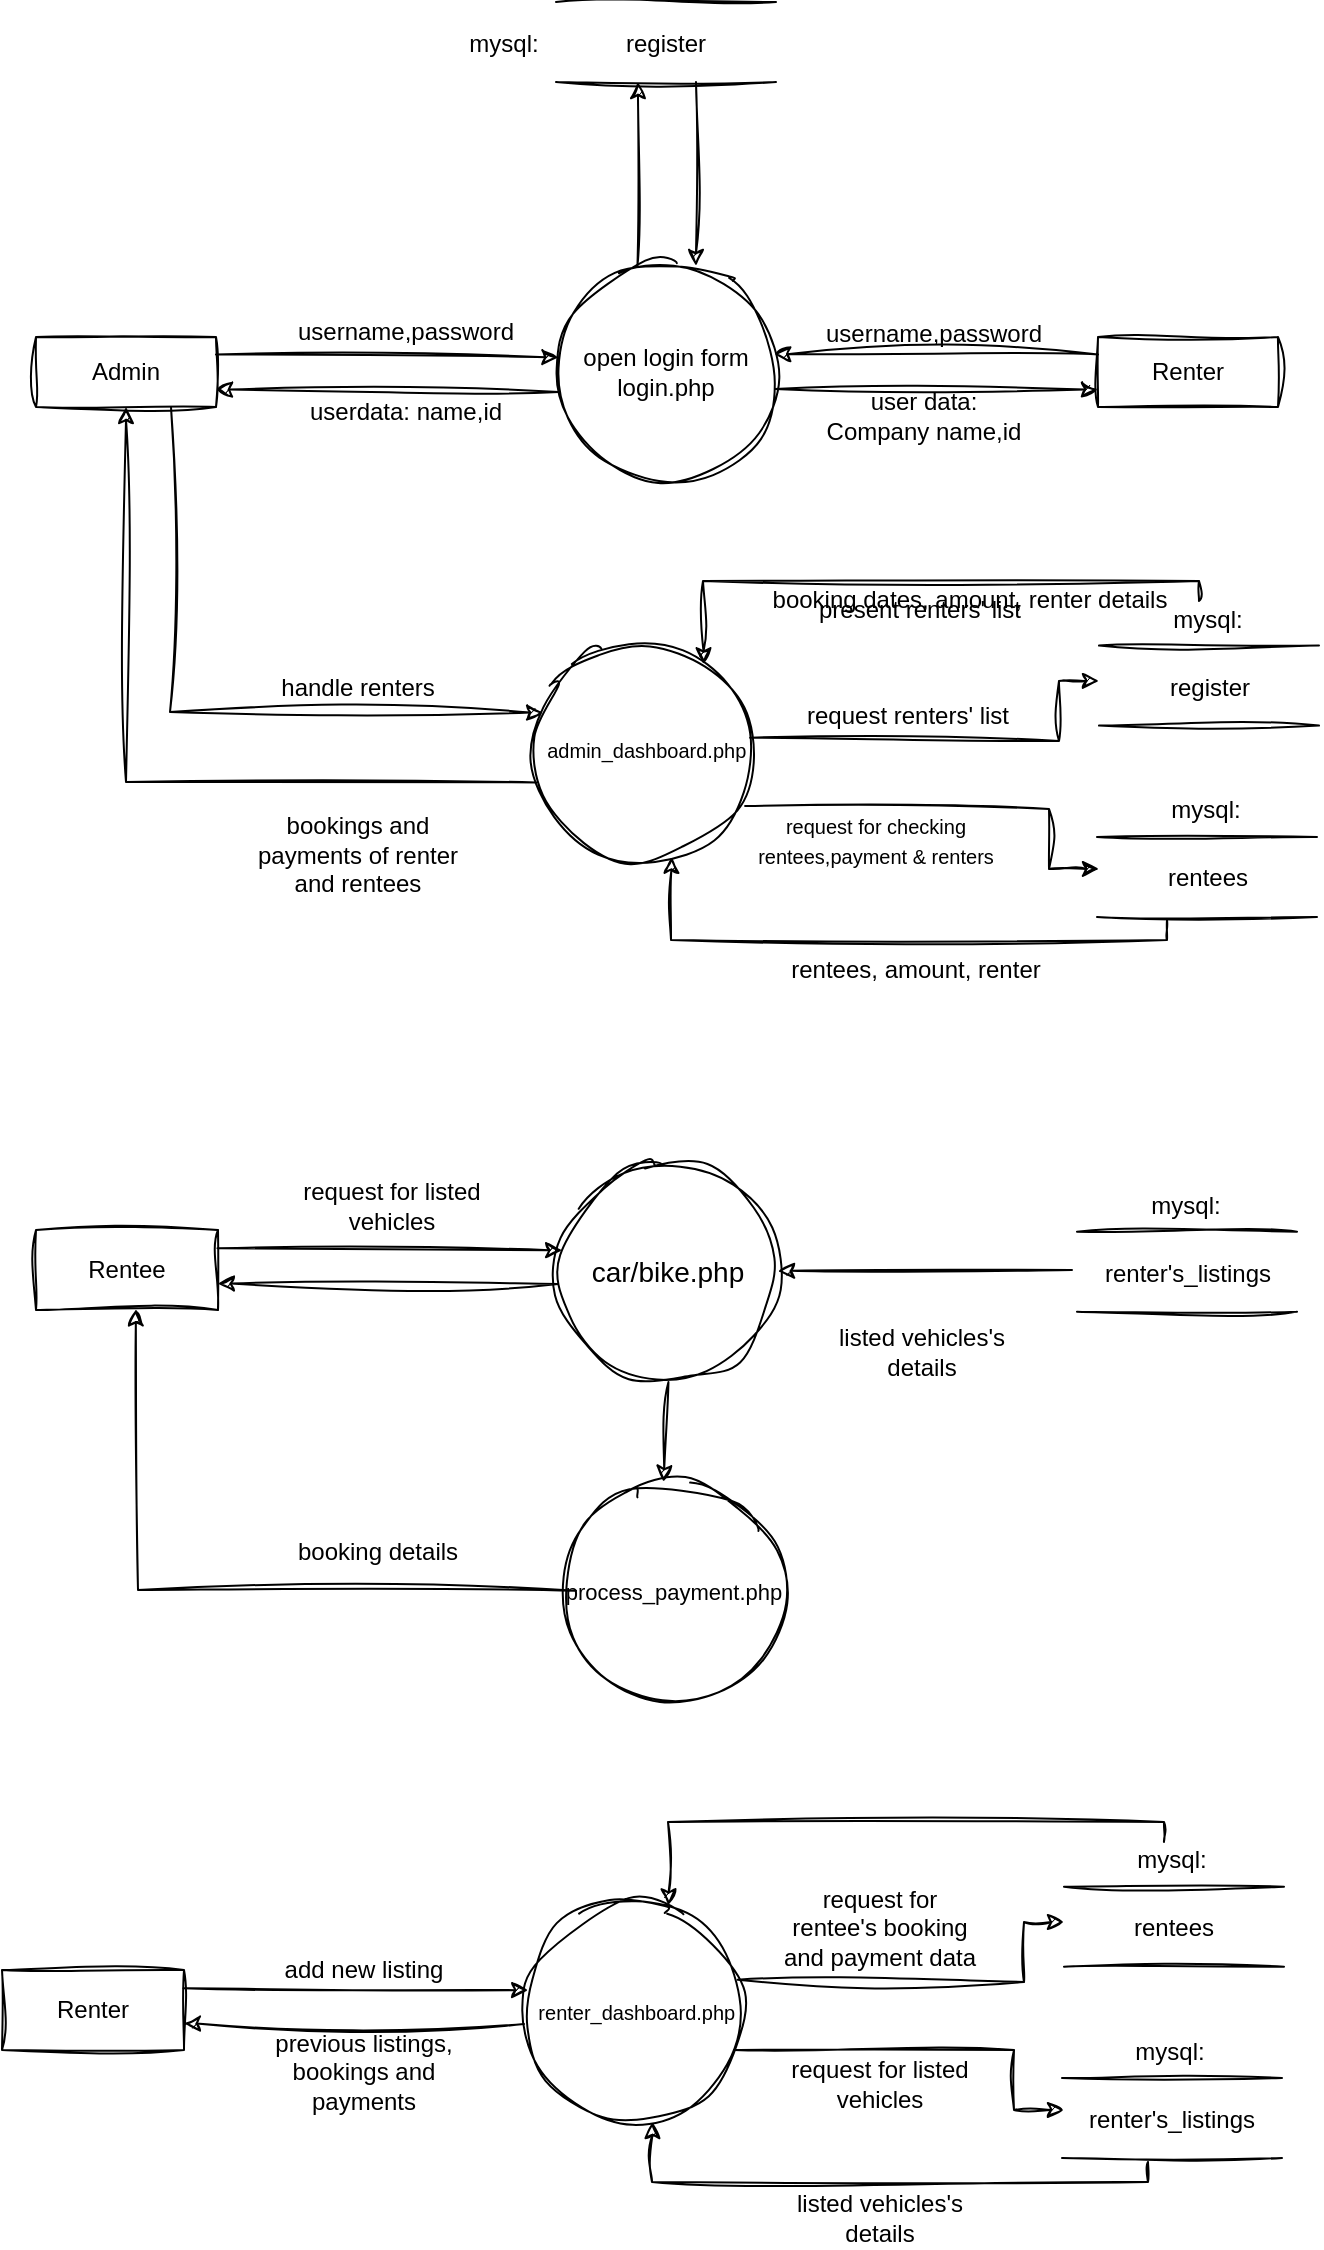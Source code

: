 <mxfile version="22.0.4" type="github">
  <diagram name="Page-1" id="Nq0isPCs4g1FgNZa7CM_">
    <mxGraphModel dx="2100" dy="1124" grid="1" gridSize="10" guides="1" tooltips="1" connect="1" arrows="1" fold="1" page="1" pageScale="1" pageWidth="1169" pageHeight="827" math="0" shadow="0">
      <root>
        <mxCell id="0" />
        <mxCell id="1" parent="0" />
        <mxCell id="dllK3asZT1ui3LCHnfqZ-1" value="Admin" style="rounded=0;whiteSpace=wrap;html=1;sketch=1;curveFitting=1;jiggle=2;" parent="1" vertex="1">
          <mxGeometry x="309" y="187.5" width="90" height="35" as="geometry" />
        </mxCell>
        <mxCell id="dllK3asZT1ui3LCHnfqZ-2" value="open login form&lt;br&gt;login.php" style="ellipse;whiteSpace=wrap;html=1;aspect=fixed;sketch=1;curveFitting=1;jiggle=2;" parent="1" vertex="1">
          <mxGeometry x="569" y="150" width="110" height="110" as="geometry" />
        </mxCell>
        <mxCell id="dllK3asZT1ui3LCHnfqZ-3" value="" style="endArrow=none;html=1;rounded=0;sketch=1;curveFitting=1;jiggle=2;" parent="1" edge="1">
          <mxGeometry width="50" height="50" relative="1" as="geometry">
            <mxPoint x="569" y="20" as="sourcePoint" />
            <mxPoint x="679" y="20" as="targetPoint" />
          </mxGeometry>
        </mxCell>
        <mxCell id="dllK3asZT1ui3LCHnfqZ-4" value="" style="endArrow=none;html=1;rounded=0;sketch=1;curveFitting=1;jiggle=2;" parent="1" edge="1">
          <mxGeometry width="50" height="50" relative="1" as="geometry">
            <mxPoint x="569" y="60" as="sourcePoint" />
            <mxPoint x="679" y="60" as="targetPoint" />
          </mxGeometry>
        </mxCell>
        <mxCell id="dllK3asZT1ui3LCHnfqZ-5" value="" style="endArrow=classic;html=1;rounded=0;exitX=1;exitY=0.25;exitDx=0;exitDy=0;entryX=0.011;entryY=0.433;entryDx=0;entryDy=0;entryPerimeter=0;sketch=1;curveFitting=1;jiggle=2;" parent="1" source="dllK3asZT1ui3LCHnfqZ-1" target="dllK3asZT1ui3LCHnfqZ-2" edge="1">
          <mxGeometry width="50" height="50" relative="1" as="geometry">
            <mxPoint x="559" y="240" as="sourcePoint" />
            <mxPoint x="609" y="190" as="targetPoint" />
          </mxGeometry>
        </mxCell>
        <mxCell id="dllK3asZT1ui3LCHnfqZ-6" value="" style="endArrow=classic;html=1;rounded=0;exitX=0.013;exitY=0.591;exitDx=0;exitDy=0;entryX=1;entryY=0.75;entryDx=0;entryDy=0;exitPerimeter=0;sketch=1;curveFitting=1;jiggle=2;" parent="1" source="dllK3asZT1ui3LCHnfqZ-2" target="dllK3asZT1ui3LCHnfqZ-1" edge="1">
          <mxGeometry width="50" height="50" relative="1" as="geometry">
            <mxPoint x="580" y="206" as="sourcePoint" />
            <mxPoint x="409" y="208" as="targetPoint" />
          </mxGeometry>
        </mxCell>
        <mxCell id="dllK3asZT1ui3LCHnfqZ-7" value="" style="endArrow=classic;html=1;rounded=0;exitX=0.343;exitY=0.017;exitDx=0;exitDy=0;exitPerimeter=0;sketch=1;curveFitting=1;jiggle=2;" parent="1" edge="1">
          <mxGeometry width="50" height="50" relative="1" as="geometry">
            <mxPoint x="609.73" y="151.87" as="sourcePoint" />
            <mxPoint x="610" y="60" as="targetPoint" />
          </mxGeometry>
        </mxCell>
        <mxCell id="dllK3asZT1ui3LCHnfqZ-8" value="" style="endArrow=classic;html=1;rounded=0;exitX=0.343;exitY=0.017;exitDx=0;exitDy=0;exitPerimeter=0;sketch=1;curveFitting=1;jiggle=2;" parent="1" edge="1">
          <mxGeometry width="50" height="50" relative="1" as="geometry">
            <mxPoint x="639" y="60.0" as="sourcePoint" />
            <mxPoint x="639" y="152.0" as="targetPoint" />
          </mxGeometry>
        </mxCell>
        <mxCell id="dllK3asZT1ui3LCHnfqZ-9" value="username,password" style="text;html=1;strokeColor=none;fillColor=none;align=center;verticalAlign=middle;whiteSpace=wrap;rounded=0;sketch=1;curveFitting=1;jiggle=2;" parent="1" vertex="1">
          <mxGeometry x="439" y="170" width="110" height="30" as="geometry" />
        </mxCell>
        <mxCell id="dllK3asZT1ui3LCHnfqZ-10" value="userdata: name,id" style="text;html=1;strokeColor=none;fillColor=none;align=center;verticalAlign=middle;whiteSpace=wrap;rounded=0;sketch=1;curveFitting=1;jiggle=2;" parent="1" vertex="1">
          <mxGeometry x="439" y="210" width="110" height="30" as="geometry" />
        </mxCell>
        <mxCell id="dllK3asZT1ui3LCHnfqZ-11" value="mysql:" style="text;html=1;strokeColor=none;fillColor=none;align=center;verticalAlign=middle;whiteSpace=wrap;rounded=0;sketch=1;curveFitting=1;jiggle=2;" parent="1" vertex="1">
          <mxGeometry x="513" y="26" width="60" height="30" as="geometry" />
        </mxCell>
        <mxCell id="dllK3asZT1ui3LCHnfqZ-12" value="register" style="text;html=1;strokeColor=none;fillColor=none;align=center;verticalAlign=middle;whiteSpace=wrap;rounded=0;sketch=1;curveFitting=1;jiggle=2;" parent="1" vertex="1">
          <mxGeometry x="594" y="26" width="60" height="30" as="geometry" />
        </mxCell>
        <mxCell id="dllK3asZT1ui3LCHnfqZ-13" value="Renter" style="rounded=0;whiteSpace=wrap;html=1;sketch=1;curveFitting=1;jiggle=2;" parent="1" vertex="1">
          <mxGeometry x="840" y="187.5" width="90" height="35" as="geometry" />
        </mxCell>
        <mxCell id="dllK3asZT1ui3LCHnfqZ-17" value="" style="endArrow=classic;html=1;rounded=0;exitX=0;exitY=0.25;exitDx=0;exitDy=0;entryX=0.992;entryY=0.419;entryDx=0;entryDy=0;entryPerimeter=0;sketch=1;curveFitting=1;jiggle=2;" parent="1" source="dllK3asZT1ui3LCHnfqZ-13" target="dllK3asZT1ui3LCHnfqZ-2" edge="1">
          <mxGeometry width="50" height="50" relative="1" as="geometry">
            <mxPoint x="559" y="550" as="sourcePoint" />
            <mxPoint x="609" y="500" as="targetPoint" />
          </mxGeometry>
        </mxCell>
        <mxCell id="dllK3asZT1ui3LCHnfqZ-18" value="" style="endArrow=classic;html=1;rounded=0;entryX=0;entryY=0.75;entryDx=0;entryDy=0;exitX=0.995;exitY=0.577;exitDx=0;exitDy=0;exitPerimeter=0;sketch=1;curveFitting=1;jiggle=2;" parent="1" source="dllK3asZT1ui3LCHnfqZ-2" target="dllK3asZT1ui3LCHnfqZ-13" edge="1">
          <mxGeometry width="50" height="50" relative="1" as="geometry">
            <mxPoint x="680" y="210" as="sourcePoint" />
            <mxPoint x="409" y="518" as="targetPoint" />
          </mxGeometry>
        </mxCell>
        <mxCell id="l28jz9vILIx-UigTFA-E-1" value="username,password" style="text;html=1;strokeColor=none;fillColor=none;align=center;verticalAlign=middle;whiteSpace=wrap;rounded=0;sketch=1;curveFitting=1;jiggle=2;" parent="1" vertex="1">
          <mxGeometry x="708" y="171" width="100" height="30" as="geometry" />
        </mxCell>
        <mxCell id="l28jz9vILIx-UigTFA-E-3" value="user data: Company name,id" style="text;html=1;strokeColor=none;fillColor=none;align=center;verticalAlign=middle;whiteSpace=wrap;rounded=0;sketch=1;curveFitting=1;jiggle=2;" parent="1" vertex="1">
          <mxGeometry x="698" y="212" width="110" height="30" as="geometry" />
        </mxCell>
        <mxCell id="l28jz9vILIx-UigTFA-E-4" value="Renter" style="rounded=0;whiteSpace=wrap;html=1;sketch=1;curveFitting=1;jiggle=2;" parent="1" vertex="1">
          <mxGeometry x="292" y="1004" width="91" height="40" as="geometry" />
        </mxCell>
        <mxCell id="l28jz9vILIx-UigTFA-E-5" value="&lt;font style=&quot;font-size: 10px;&quot;&gt;&amp;nbsp;renter_dashboard.php&lt;/font&gt;" style="ellipse;whiteSpace=wrap;html=1;aspect=fixed;sketch=1;curveFitting=1;jiggle=2;" parent="1" vertex="1">
          <mxGeometry x="553" y="970" width="110" height="110" as="geometry" />
        </mxCell>
        <mxCell id="l28jz9vILIx-UigTFA-E-6" value="" style="endArrow=classic;html=1;rounded=0;exitX=0.013;exitY=0.591;exitDx=0;exitDy=0;exitPerimeter=0;entryX=0.999;entryY=0.67;entryDx=0;entryDy=0;entryPerimeter=0;sketch=1;curveFitting=1;jiggle=2;" parent="1" target="l28jz9vILIx-UigTFA-E-4" edge="1">
          <mxGeometry width="50" height="50" relative="1" as="geometry">
            <mxPoint x="553" y="1031" as="sourcePoint" />
            <mxPoint x="384" y="1031" as="targetPoint" />
          </mxGeometry>
        </mxCell>
        <mxCell id="l28jz9vILIx-UigTFA-E-7" value="" style="endArrow=classic;html=1;rounded=0;exitX=0.997;exitY=0.229;exitDx=0;exitDy=0;exitPerimeter=0;entryX=0.019;entryY=0.401;entryDx=0;entryDy=0;entryPerimeter=0;sketch=1;curveFitting=1;jiggle=2;" parent="1" source="l28jz9vILIx-UigTFA-E-4" target="l28jz9vILIx-UigTFA-E-5" edge="1">
          <mxGeometry width="50" height="50" relative="1" as="geometry">
            <mxPoint x="383" y="1011" as="sourcePoint" />
            <mxPoint x="554" y="1010" as="targetPoint" />
          </mxGeometry>
        </mxCell>
        <mxCell id="l28jz9vILIx-UigTFA-E-8" value="add new listing" style="text;html=1;strokeColor=none;fillColor=none;align=center;verticalAlign=middle;whiteSpace=wrap;rounded=0;sketch=1;curveFitting=1;jiggle=2;" parent="1" vertex="1">
          <mxGeometry x="423" y="989" width="100" height="30" as="geometry" />
        </mxCell>
        <mxCell id="l28jz9vILIx-UigTFA-E-9" value="previous listings,&lt;br&gt;bookings and payments" style="text;html=1;strokeColor=none;fillColor=none;align=center;verticalAlign=middle;whiteSpace=wrap;rounded=0;sketch=1;curveFitting=1;jiggle=2;" parent="1" vertex="1">
          <mxGeometry x="423" y="1040" width="100" height="30" as="geometry" />
        </mxCell>
        <mxCell id="l28jz9vILIx-UigTFA-E-10" value="&lt;font style=&quot;font-size: 10px;&quot;&gt;&amp;nbsp;admin_dashboard.php&lt;/font&gt;" style="ellipse;whiteSpace=wrap;html=1;aspect=fixed;sketch=1;curveFitting=1;jiggle=2;" parent="1" vertex="1">
          <mxGeometry x="557.5" y="339" width="110" height="110" as="geometry" />
        </mxCell>
        <mxCell id="l28jz9vILIx-UigTFA-E-12" value="" style="endArrow=classic;html=1;rounded=0;exitX=0.013;exitY=0.591;exitDx=0;exitDy=0;exitPerimeter=0;sketch=1;curveFitting=1;jiggle=2;entryX=0.5;entryY=1;entryDx=0;entryDy=0;" parent="1" target="dllK3asZT1ui3LCHnfqZ-1" edge="1">
          <mxGeometry width="50" height="50" relative="1" as="geometry">
            <mxPoint x="559.05" y="410.2" as="sourcePoint" />
            <mxPoint x="250" y="410" as="targetPoint" />
            <Array as="points">
              <mxPoint x="354" y="410" />
            </Array>
          </mxGeometry>
        </mxCell>
        <mxCell id="l28jz9vILIx-UigTFA-E-13" value="handle renters" style="text;html=1;strokeColor=none;fillColor=none;align=center;verticalAlign=middle;whiteSpace=wrap;rounded=0;sketch=1;curveFitting=1;jiggle=2;" parent="1" vertex="1">
          <mxGeometry x="420" y="347.8" width="100" height="30" as="geometry" />
        </mxCell>
        <mxCell id="l28jz9vILIx-UigTFA-E-14" value="&lt;br&gt;bookings and payments of renter and rentees" style="text;html=1;strokeColor=none;fillColor=none;align=center;verticalAlign=middle;whiteSpace=wrap;rounded=0;sketch=1;curveFitting=1;jiggle=2;" parent="1" vertex="1">
          <mxGeometry x="415" y="423.5" width="110" height="30" as="geometry" />
        </mxCell>
        <mxCell id="l28jz9vILIx-UigTFA-E-15" value="" style="endArrow=classic;html=1;rounded=0;exitX=0.75;exitY=1;exitDx=0;exitDy=0;sketch=1;curveFitting=1;jiggle=2;entryX=0.046;entryY=0.33;entryDx=0;entryDy=0;entryPerimeter=0;" parent="1" source="dllK3asZT1ui3LCHnfqZ-1" edge="1" target="l28jz9vILIx-UigTFA-E-10">
          <mxGeometry width="50" height="50" relative="1" as="geometry">
            <mxPoint x="240" y="313.8" as="sourcePoint" />
            <mxPoint x="570" y="375" as="targetPoint" />
            <Array as="points">
              <mxPoint x="376" y="375" />
            </Array>
          </mxGeometry>
        </mxCell>
        <mxCell id="1g0i3YnjJMS6aiEu7ahx-1" value="" style="endArrow=none;html=1;rounded=0;sketch=1;curveFitting=1;jiggle=2;" parent="1" edge="1">
          <mxGeometry width="50" height="50" relative="1" as="geometry">
            <mxPoint x="823" y="962.33" as="sourcePoint" />
            <mxPoint x="933" y="962.33" as="targetPoint" />
          </mxGeometry>
        </mxCell>
        <mxCell id="1g0i3YnjJMS6aiEu7ahx-2" value="" style="endArrow=none;html=1;rounded=0;sketch=1;curveFitting=1;jiggle=2;" parent="1" edge="1">
          <mxGeometry width="50" height="50" relative="1" as="geometry">
            <mxPoint x="823" y="1002.33" as="sourcePoint" />
            <mxPoint x="933" y="1002.33" as="targetPoint" />
          </mxGeometry>
        </mxCell>
        <mxCell id="1g0i3YnjJMS6aiEu7ahx-3" value="mysql:" style="text;html=1;strokeColor=none;fillColor=none;align=center;verticalAlign=middle;whiteSpace=wrap;rounded=0;sketch=1;curveFitting=1;jiggle=2;" parent="1" vertex="1">
          <mxGeometry x="847" y="934.33" width="60" height="30" as="geometry" />
        </mxCell>
        <mxCell id="1g0i3YnjJMS6aiEu7ahx-4" value="rentees" style="text;html=1;strokeColor=none;fillColor=none;align=center;verticalAlign=middle;whiteSpace=wrap;rounded=0;sketch=1;curveFitting=1;jiggle=2;" parent="1" vertex="1">
          <mxGeometry x="848" y="968.33" width="60" height="30" as="geometry" />
        </mxCell>
        <mxCell id="1g0i3YnjJMS6aiEu7ahx-5" value="" style="endArrow=none;html=1;rounded=0;sketch=1;curveFitting=1;jiggle=2;" parent="1" edge="1">
          <mxGeometry width="50" height="50" relative="1" as="geometry">
            <mxPoint x="822" y="1058" as="sourcePoint" />
            <mxPoint x="932" y="1058" as="targetPoint" />
          </mxGeometry>
        </mxCell>
        <mxCell id="1g0i3YnjJMS6aiEu7ahx-6" value="" style="endArrow=none;html=1;rounded=0;sketch=1;curveFitting=1;jiggle=2;" parent="1" edge="1">
          <mxGeometry width="50" height="50" relative="1" as="geometry">
            <mxPoint x="822" y="1098" as="sourcePoint" />
            <mxPoint x="932" y="1098" as="targetPoint" />
          </mxGeometry>
        </mxCell>
        <mxCell id="1g0i3YnjJMS6aiEu7ahx-7" value="mysql:" style="text;html=1;strokeColor=none;fillColor=none;align=center;verticalAlign=middle;whiteSpace=wrap;rounded=0;sketch=1;curveFitting=1;jiggle=2;" parent="1" vertex="1">
          <mxGeometry x="846" y="1030" width="60" height="30" as="geometry" />
        </mxCell>
        <mxCell id="1g0i3YnjJMS6aiEu7ahx-8" value="renter&#39;s_listings" style="text;html=1;strokeColor=none;fillColor=none;align=center;verticalAlign=middle;whiteSpace=wrap;rounded=0;sketch=1;curveFitting=1;jiggle=2;" parent="1" vertex="1">
          <mxGeometry x="847" y="1064" width="60" height="30" as="geometry" />
        </mxCell>
        <mxCell id="1g0i3YnjJMS6aiEu7ahx-9" value="" style="endArrow=classic;html=1;rounded=0;exitX=0.971;exitY=0.353;exitDx=0;exitDy=0;exitPerimeter=0;sketch=1;curveFitting=1;jiggle=2;" parent="1" source="l28jz9vILIx-UigTFA-E-5" edge="1">
          <mxGeometry width="50" height="50" relative="1" as="geometry">
            <mxPoint x="663" y="1010" as="sourcePoint" />
            <mxPoint x="823" y="980" as="targetPoint" />
            <Array as="points">
              <mxPoint x="803" y="1010" />
              <mxPoint x="803" y="980" />
            </Array>
          </mxGeometry>
        </mxCell>
        <mxCell id="1g0i3YnjJMS6aiEu7ahx-10" value="" style="endArrow=classic;html=1;rounded=0;sketch=1;curveFitting=1;jiggle=2;" parent="1" edge="1">
          <mxGeometry width="50" height="50" relative="1" as="geometry">
            <mxPoint x="658" y="1044" as="sourcePoint" />
            <mxPoint x="823" y="1074" as="targetPoint" />
            <Array as="points">
              <mxPoint x="798" y="1044" />
              <mxPoint x="798" y="1074" />
            </Array>
          </mxGeometry>
        </mxCell>
        <mxCell id="1g0i3YnjJMS6aiEu7ahx-11" value="" style="endArrow=classic;html=1;rounded=0;entryX=0.721;entryY=0.043;entryDx=0;entryDy=0;entryPerimeter=0;exitX=0.433;exitY=0.189;exitDx=0;exitDy=0;exitPerimeter=0;sketch=1;curveFitting=1;jiggle=2;" parent="1" source="1g0i3YnjJMS6aiEu7ahx-3" edge="1">
          <mxGeometry width="50" height="50" relative="1" as="geometry">
            <mxPoint x="846" y="950" as="sourcePoint" />
            <mxPoint x="625.31" y="971.69" as="targetPoint" />
            <Array as="points">
              <mxPoint x="873" y="930" />
              <mxPoint x="625" y="930" />
            </Array>
          </mxGeometry>
        </mxCell>
        <mxCell id="1g0i3YnjJMS6aiEu7ahx-12" value="" style="endArrow=classic;html=1;rounded=0;entryX=0.721;entryY=0.043;entryDx=0;entryDy=0;entryPerimeter=0;sketch=1;curveFitting=1;jiggle=2;" parent="1" edge="1">
          <mxGeometry width="50" height="50" relative="1" as="geometry">
            <mxPoint x="865" y="1100" as="sourcePoint" />
            <mxPoint x="617.31" y="1080.0" as="targetPoint" />
            <Array as="points">
              <mxPoint x="865" y="1110" />
              <mxPoint x="617" y="1110" />
            </Array>
          </mxGeometry>
        </mxCell>
        <mxCell id="1g0i3YnjJMS6aiEu7ahx-13" value="" style="endArrow=none;html=1;rounded=0;sketch=1;curveFitting=1;jiggle=2;" parent="1" edge="1">
          <mxGeometry width="50" height="50" relative="1" as="geometry">
            <mxPoint x="840.5" y="341.8" as="sourcePoint" />
            <mxPoint x="950.5" y="341.8" as="targetPoint" />
          </mxGeometry>
        </mxCell>
        <mxCell id="1g0i3YnjJMS6aiEu7ahx-14" value="" style="endArrow=none;html=1;rounded=0;sketch=1;curveFitting=1;jiggle=2;" parent="1" edge="1">
          <mxGeometry width="50" height="50" relative="1" as="geometry">
            <mxPoint x="840.5" y="381.8" as="sourcePoint" />
            <mxPoint x="950.5" y="381.8" as="targetPoint" />
          </mxGeometry>
        </mxCell>
        <mxCell id="1g0i3YnjJMS6aiEu7ahx-15" value="mysql:" style="text;html=1;strokeColor=none;fillColor=none;align=center;verticalAlign=middle;whiteSpace=wrap;rounded=0;sketch=1;curveFitting=1;jiggle=2;" parent="1" vertex="1">
          <mxGeometry x="864.5" y="313.8" width="60" height="30" as="geometry" />
        </mxCell>
        <mxCell id="1g0i3YnjJMS6aiEu7ahx-16" value="register" style="text;html=1;strokeColor=none;fillColor=none;align=center;verticalAlign=middle;whiteSpace=wrap;rounded=0;sketch=1;curveFitting=1;jiggle=2;" parent="1" vertex="1">
          <mxGeometry x="865.5" y="347.8" width="60" height="30" as="geometry" />
        </mxCell>
        <mxCell id="1g0i3YnjJMS6aiEu7ahx-17" value="" style="endArrow=none;html=1;rounded=0;sketch=1;curveFitting=1;jiggle=2;" parent="1" edge="1">
          <mxGeometry width="50" height="50" relative="1" as="geometry">
            <mxPoint x="839.5" y="437.47" as="sourcePoint" />
            <mxPoint x="949.5" y="437.47" as="targetPoint" />
          </mxGeometry>
        </mxCell>
        <mxCell id="1g0i3YnjJMS6aiEu7ahx-18" value="" style="endArrow=none;html=1;rounded=0;sketch=1;curveFitting=1;jiggle=2;" parent="1" edge="1">
          <mxGeometry width="50" height="50" relative="1" as="geometry">
            <mxPoint x="839.5" y="477.47" as="sourcePoint" />
            <mxPoint x="949.5" y="477.47" as="targetPoint" />
          </mxGeometry>
        </mxCell>
        <mxCell id="1g0i3YnjJMS6aiEu7ahx-19" value="mysql:" style="text;html=1;strokeColor=none;fillColor=none;align=center;verticalAlign=middle;whiteSpace=wrap;rounded=0;sketch=1;curveFitting=1;jiggle=2;" parent="1" vertex="1">
          <mxGeometry x="863.5" y="409.47" width="60" height="30" as="geometry" />
        </mxCell>
        <mxCell id="1g0i3YnjJMS6aiEu7ahx-20" value="rentees" style="text;html=1;strokeColor=none;fillColor=none;align=center;verticalAlign=middle;whiteSpace=wrap;rounded=0;sketch=1;curveFitting=1;jiggle=2;" parent="1" vertex="1">
          <mxGeometry x="864.5" y="443.47" width="60" height="30" as="geometry" />
        </mxCell>
        <mxCell id="1g0i3YnjJMS6aiEu7ahx-21" value="" style="endArrow=classic;html=1;rounded=0;exitX=0.987;exitY=0.444;exitDx=0;exitDy=0;exitPerimeter=0;sketch=1;curveFitting=1;jiggle=2;" parent="1" source="l28jz9vILIx-UigTFA-E-10" edge="1">
          <mxGeometry width="50" height="50" relative="1" as="geometry">
            <mxPoint x="677.5" y="388.47" as="sourcePoint" />
            <mxPoint x="840.5" y="359.47" as="targetPoint" />
            <Array as="points">
              <mxPoint x="820.5" y="389.47" />
              <mxPoint x="820.5" y="359.47" />
            </Array>
          </mxGeometry>
        </mxCell>
        <mxCell id="1g0i3YnjJMS6aiEu7ahx-22" value="" style="endArrow=classic;html=1;rounded=0;sketch=1;curveFitting=1;jiggle=2;exitX=0.964;exitY=0.755;exitDx=0;exitDy=0;exitPerimeter=0;" parent="1" source="l28jz9vILIx-UigTFA-E-10" edge="1">
          <mxGeometry width="50" height="50" relative="1" as="geometry">
            <mxPoint x="675.5" y="423.47" as="sourcePoint" />
            <mxPoint x="840.5" y="453.47" as="targetPoint" />
            <Array as="points">
              <mxPoint x="815.5" y="423.47" />
              <mxPoint x="815.5" y="453.47" />
            </Array>
          </mxGeometry>
        </mxCell>
        <mxCell id="1g0i3YnjJMS6aiEu7ahx-23" value="" style="endArrow=classic;html=1;rounded=0;entryX=0.721;entryY=0.043;entryDx=0;entryDy=0;entryPerimeter=0;exitX=0.433;exitY=0.189;exitDx=0;exitDy=0;exitPerimeter=0;sketch=1;curveFitting=1;jiggle=2;" parent="1" source="1g0i3YnjJMS6aiEu7ahx-15" edge="1">
          <mxGeometry width="50" height="50" relative="1" as="geometry">
            <mxPoint x="863.5" y="329.47" as="sourcePoint" />
            <mxPoint x="642.81" y="351.16" as="targetPoint" />
            <Array as="points">
              <mxPoint x="890.5" y="309.47" />
              <mxPoint x="642.5" y="309.47" />
            </Array>
          </mxGeometry>
        </mxCell>
        <mxCell id="1g0i3YnjJMS6aiEu7ahx-24" value="" style="endArrow=classic;html=1;rounded=0;entryX=0.63;entryY=0.985;entryDx=0;entryDy=0;entryPerimeter=0;sketch=1;curveFitting=1;jiggle=2;" parent="1" target="l28jz9vILIx-UigTFA-E-10" edge="1">
          <mxGeometry width="50" height="50" relative="1" as="geometry">
            <mxPoint x="874.5" y="479" as="sourcePoint" />
            <mxPoint x="626.81" y="459.0" as="targetPoint" />
            <Array as="points">
              <mxPoint x="874.5" y="489" />
              <mxPoint x="626.5" y="489" />
            </Array>
          </mxGeometry>
        </mxCell>
        <mxCell id="1g0i3YnjJMS6aiEu7ahx-25" value="request for rentee&#39;s booking and payment data" style="text;html=1;strokeColor=none;fillColor=none;align=center;verticalAlign=middle;whiteSpace=wrap;rounded=0;sketch=1;curveFitting=1;jiggle=2;" parent="1" vertex="1">
          <mxGeometry x="681" y="968.33" width="100" height="30" as="geometry" />
        </mxCell>
        <mxCell id="1g0i3YnjJMS6aiEu7ahx-26" value="booking dates, amount, renter details" style="text;html=1;strokeColor=none;fillColor=none;align=center;verticalAlign=middle;whiteSpace=wrap;rounded=0;sketch=1;curveFitting=1;jiggle=2;" parent="1" vertex="1">
          <mxGeometry x="670" y="304.33" width="212" height="30" as="geometry" />
        </mxCell>
        <mxCell id="1g0i3YnjJMS6aiEu7ahx-27" value="request for listed vehicles" style="text;html=1;strokeColor=none;fillColor=none;align=center;verticalAlign=middle;whiteSpace=wrap;rounded=0;sketch=1;curveFitting=1;jiggle=2;" parent="1" vertex="1">
          <mxGeometry x="681" y="1046" width="100" height="30" as="geometry" />
        </mxCell>
        <mxCell id="1g0i3YnjJMS6aiEu7ahx-28" value="listed vehicles&#39;s details" style="text;html=1;strokeColor=none;fillColor=none;align=center;verticalAlign=middle;whiteSpace=wrap;rounded=0;sketch=1;curveFitting=1;jiggle=2;" parent="1" vertex="1">
          <mxGeometry x="681" y="1113" width="100" height="30" as="geometry" />
        </mxCell>
        <mxCell id="1g0i3YnjJMS6aiEu7ahx-29" value="&lt;font style=&quot;font-size: 10px;&quot;&gt;request for checking rentees,payment &amp;amp; renters&lt;/font&gt;" style="text;html=1;strokeColor=none;fillColor=none;align=center;verticalAlign=middle;whiteSpace=wrap;rounded=0;sketch=1;curveFitting=1;jiggle=2;" parent="1" vertex="1">
          <mxGeometry x="664.5" y="412" width="128" height="53" as="geometry" />
        </mxCell>
        <mxCell id="1g0i3YnjJMS6aiEu7ahx-30" value="request renters&#39; list" style="text;html=1;strokeColor=none;fillColor=none;align=center;verticalAlign=middle;whiteSpace=wrap;rounded=0;sketch=1;curveFitting=1;jiggle=2;" parent="1" vertex="1">
          <mxGeometry x="688.5" y="362" width="112" height="30" as="geometry" />
        </mxCell>
        <mxCell id="1g0i3YnjJMS6aiEu7ahx-31" value="present renters&#39; list" style="text;html=1;strokeColor=none;fillColor=none;align=center;verticalAlign=middle;whiteSpace=wrap;rounded=0;sketch=1;curveFitting=1;jiggle=2;" parent="1" vertex="1">
          <mxGeometry x="694.5" y="309" width="112" height="30" as="geometry" />
        </mxCell>
        <mxCell id="1g0i3YnjJMS6aiEu7ahx-32" value="rentees, amount, renter" style="text;html=1;strokeColor=none;fillColor=none;align=center;verticalAlign=middle;whiteSpace=wrap;rounded=0;sketch=1;curveFitting=1;jiggle=2;" parent="1" vertex="1">
          <mxGeometry x="684.5" y="489" width="128" height="30" as="geometry" />
        </mxCell>
        <mxCell id="2HbIbIB_QKaKEgou45BP-1" value="Rentee" style="rounded=0;whiteSpace=wrap;html=1;sketch=1;curveFitting=1;jiggle=2;" vertex="1" parent="1">
          <mxGeometry x="309" y="634" width="91" height="40" as="geometry" />
        </mxCell>
        <mxCell id="2HbIbIB_QKaKEgou45BP-2" value="&lt;font style=&quot;font-size: 14px;&quot;&gt;car/bike.php&lt;/font&gt;" style="ellipse;whiteSpace=wrap;html=1;aspect=fixed;sketch=1;curveFitting=1;jiggle=2;" vertex="1" parent="1">
          <mxGeometry x="570" y="600" width="110" height="110" as="geometry" />
        </mxCell>
        <mxCell id="2HbIbIB_QKaKEgou45BP-3" value="" style="endArrow=classic;html=1;rounded=0;exitX=0.013;exitY=0.591;exitDx=0;exitDy=0;exitPerimeter=0;entryX=0.999;entryY=0.67;entryDx=0;entryDy=0;entryPerimeter=0;sketch=1;curveFitting=1;jiggle=2;" edge="1" parent="1" target="2HbIbIB_QKaKEgou45BP-1">
          <mxGeometry width="50" height="50" relative="1" as="geometry">
            <mxPoint x="570" y="661" as="sourcePoint" />
            <mxPoint x="401" y="661" as="targetPoint" />
          </mxGeometry>
        </mxCell>
        <mxCell id="2HbIbIB_QKaKEgou45BP-4" value="" style="endArrow=classic;html=1;rounded=0;exitX=0.997;exitY=0.229;exitDx=0;exitDy=0;exitPerimeter=0;entryX=0.019;entryY=0.401;entryDx=0;entryDy=0;entryPerimeter=0;sketch=1;curveFitting=1;jiggle=2;" edge="1" parent="1" source="2HbIbIB_QKaKEgou45BP-1" target="2HbIbIB_QKaKEgou45BP-2">
          <mxGeometry width="50" height="50" relative="1" as="geometry">
            <mxPoint x="400" y="641" as="sourcePoint" />
            <mxPoint x="571" y="640" as="targetPoint" />
          </mxGeometry>
        </mxCell>
        <mxCell id="2HbIbIB_QKaKEgou45BP-11" value="" style="endArrow=none;html=1;rounded=0;sketch=1;curveFitting=1;jiggle=2;" edge="1" parent="1">
          <mxGeometry width="50" height="50" relative="1" as="geometry">
            <mxPoint x="829.5" y="634.82" as="sourcePoint" />
            <mxPoint x="939.5" y="634.82" as="targetPoint" />
          </mxGeometry>
        </mxCell>
        <mxCell id="2HbIbIB_QKaKEgou45BP-12" value="" style="endArrow=none;html=1;rounded=0;sketch=1;curveFitting=1;jiggle=2;" edge="1" parent="1">
          <mxGeometry width="50" height="50" relative="1" as="geometry">
            <mxPoint x="829.5" y="674.82" as="sourcePoint" />
            <mxPoint x="939.5" y="674.82" as="targetPoint" />
          </mxGeometry>
        </mxCell>
        <mxCell id="2HbIbIB_QKaKEgou45BP-13" value="mysql:" style="text;html=1;strokeColor=none;fillColor=none;align=center;verticalAlign=middle;whiteSpace=wrap;rounded=0;sketch=1;curveFitting=1;jiggle=2;" vertex="1" parent="1">
          <mxGeometry x="853.5" y="606.82" width="60" height="30" as="geometry" />
        </mxCell>
        <mxCell id="2HbIbIB_QKaKEgou45BP-14" value="renter&#39;s_listings" style="text;html=1;strokeColor=none;fillColor=none;align=center;verticalAlign=middle;whiteSpace=wrap;rounded=0;sketch=1;curveFitting=1;jiggle=2;" vertex="1" parent="1">
          <mxGeometry x="854.5" y="640.82" width="60" height="30" as="geometry" />
        </mxCell>
        <mxCell id="2HbIbIB_QKaKEgou45BP-20" value="request for listed vehicles" style="text;html=1;strokeColor=none;fillColor=none;align=center;verticalAlign=middle;whiteSpace=wrap;rounded=0;sketch=1;curveFitting=1;jiggle=2;" vertex="1" parent="1">
          <mxGeometry x="437" y="606.82" width="100" height="30" as="geometry" />
        </mxCell>
        <mxCell id="2HbIbIB_QKaKEgou45BP-21" value="listed vehicles&#39;s details" style="text;html=1;strokeColor=none;fillColor=none;align=center;verticalAlign=middle;whiteSpace=wrap;rounded=0;sketch=1;curveFitting=1;jiggle=2;" vertex="1" parent="1">
          <mxGeometry x="701.5" y="680" width="100" height="30" as="geometry" />
        </mxCell>
        <mxCell id="2HbIbIB_QKaKEgou45BP-22" value="" style="endArrow=classic;html=1;rounded=0;entryX=0.019;entryY=0.401;entryDx=0;entryDy=0;entryPerimeter=0;sketch=1;curveFitting=1;jiggle=2;" edge="1" parent="1">
          <mxGeometry width="50" height="50" relative="1" as="geometry">
            <mxPoint x="827" y="654" as="sourcePoint" />
            <mxPoint x="680.0" y="654.41" as="targetPoint" />
          </mxGeometry>
        </mxCell>
        <mxCell id="2HbIbIB_QKaKEgou45BP-23" value="" style="endArrow=classic;html=1;rounded=0;sketch=1;curveFitting=1;jiggle=2;exitX=0.295;exitY=0.975;exitDx=0;exitDy=0;exitPerimeter=0;entryX=0.348;entryY=0;entryDx=0;entryDy=0;entryPerimeter=0;" edge="1" parent="1">
          <mxGeometry width="50" height="50" relative="1" as="geometry">
            <mxPoint x="625.22" y="710" as="sourcePoint" />
            <mxPoint x="622.78" y="760" as="targetPoint" />
          </mxGeometry>
        </mxCell>
        <mxCell id="2HbIbIB_QKaKEgou45BP-25" value="&lt;font style=&quot;font-size: 11px;&quot;&gt;process_payment.php&lt;/font&gt;" style="ellipse;whiteSpace=wrap;html=1;aspect=fixed;sketch=1;curveFitting=1;jiggle=2;" vertex="1" parent="1">
          <mxGeometry x="573" y="760" width="110" height="110" as="geometry" />
        </mxCell>
        <mxCell id="2HbIbIB_QKaKEgou45BP-27" value="" style="endArrow=classic;html=1;rounded=0;exitX=0.013;exitY=0.591;exitDx=0;exitDy=0;exitPerimeter=0;sketch=1;curveFitting=1;jiggle=2;entryX=0.548;entryY=0.992;entryDx=0;entryDy=0;entryPerimeter=0;" edge="1" parent="1" target="2HbIbIB_QKaKEgou45BP-1">
          <mxGeometry width="50" height="50" relative="1" as="geometry">
            <mxPoint x="579" y="814.41" as="sourcePoint" />
            <mxPoint x="230" y="814" as="targetPoint" />
            <Array as="points">
              <mxPoint x="360" y="814" />
            </Array>
          </mxGeometry>
        </mxCell>
        <mxCell id="2HbIbIB_QKaKEgou45BP-28" value="booking details" style="text;html=1;strokeColor=none;fillColor=none;align=center;verticalAlign=middle;whiteSpace=wrap;rounded=0;sketch=1;curveFitting=1;jiggle=2;" vertex="1" parent="1">
          <mxGeometry x="430" y="780" width="100" height="30" as="geometry" />
        </mxCell>
      </root>
    </mxGraphModel>
  </diagram>
</mxfile>
